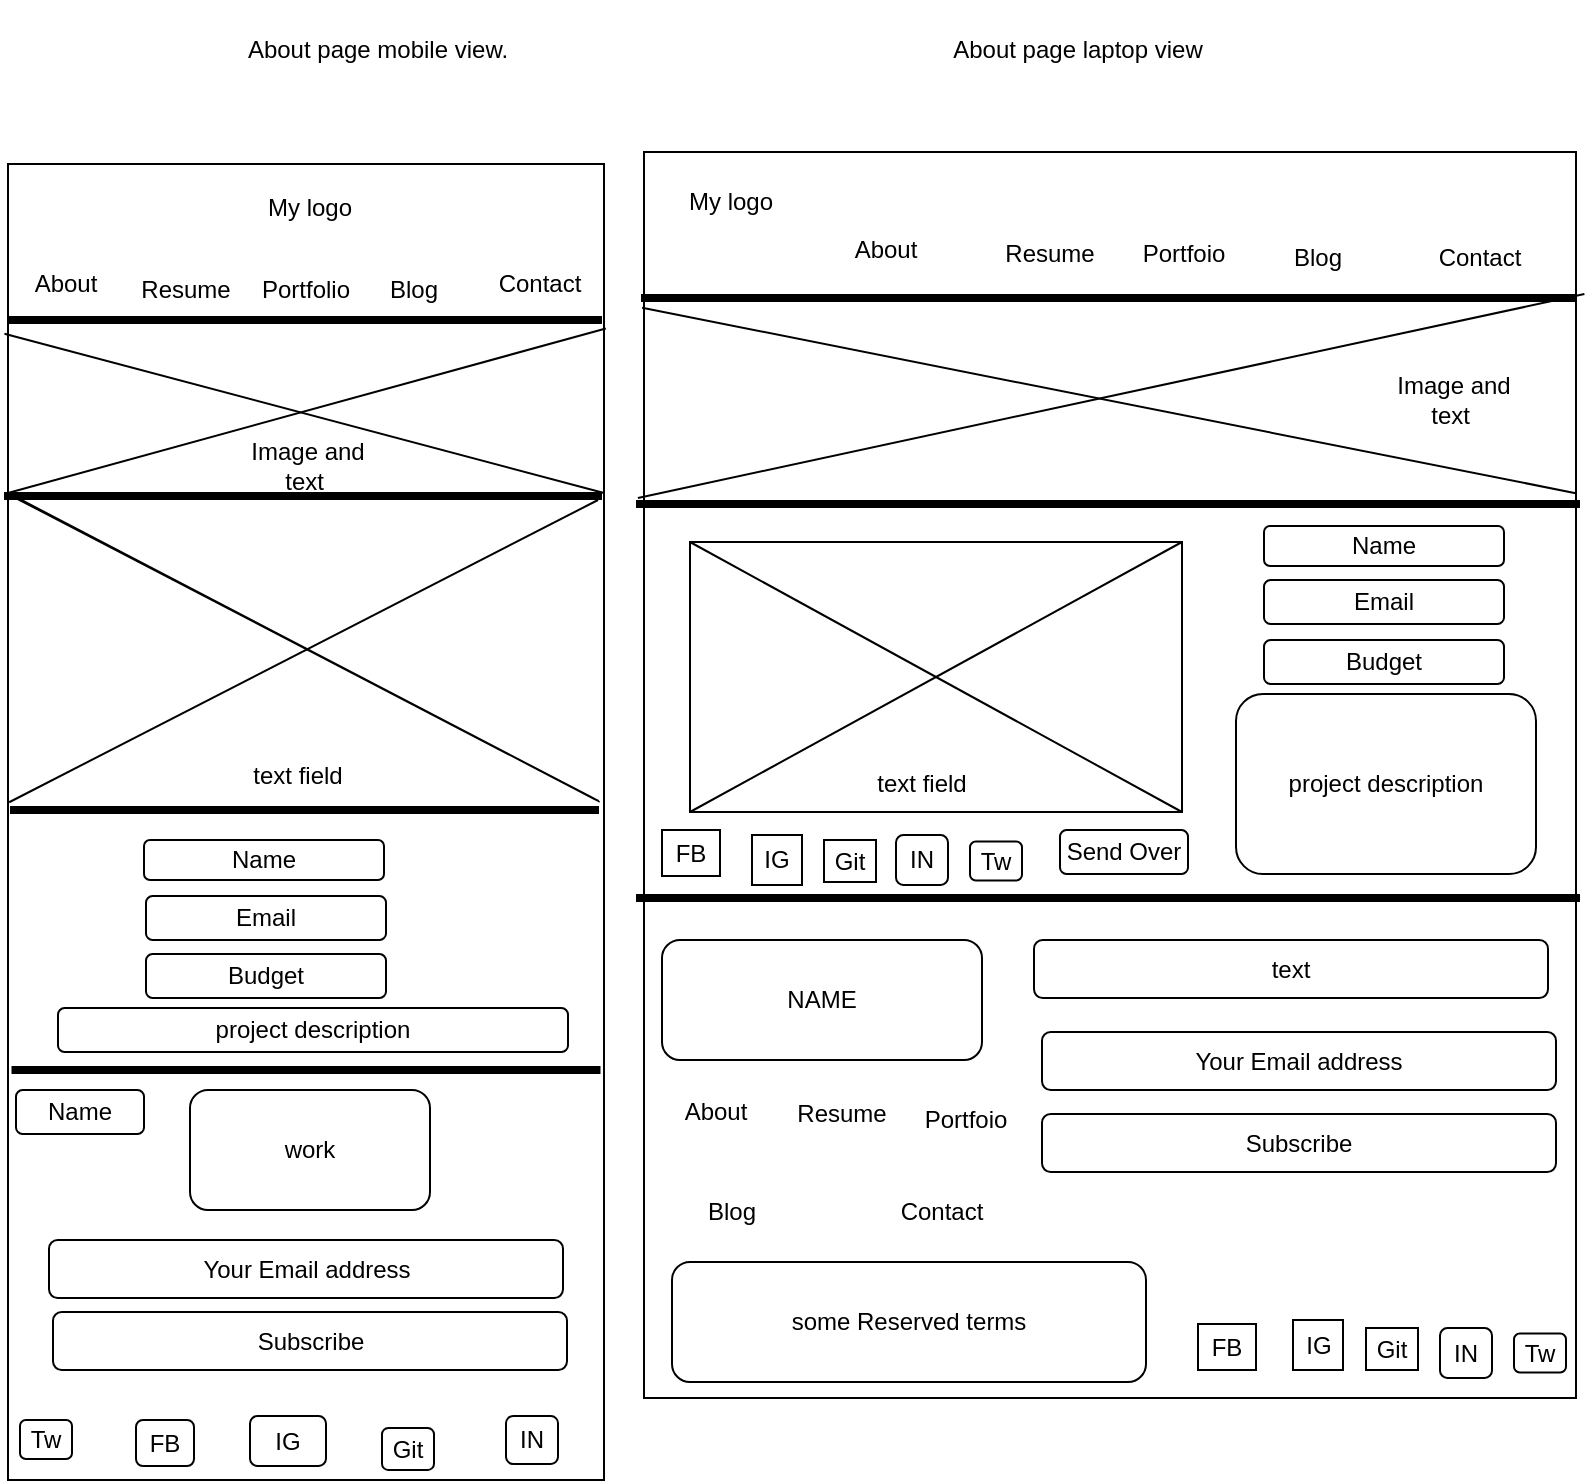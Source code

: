 <mxfile version="13.4.5" type="device"><diagram id="ks_3RhS0Zy3cMneieeHk" name="Page-1"><mxGraphModel dx="1400" dy="766" grid="0" gridSize="10" guides="1" tooltips="1" connect="1" arrows="1" fold="1" page="1" pageScale="1" pageWidth="827" pageHeight="1169" math="0" shadow="0"><root><mxCell id="0"/><mxCell id="1" parent="0"/><mxCell id="tLuppwM1R0oGshiy6jve-4" value="" style="rounded=0;whiteSpace=wrap;html=1;" vertex="1" parent="1"><mxGeometry x="12" y="110" width="298" height="658" as="geometry"/></mxCell><mxCell id="tLuppwM1R0oGshiy6jve-5" value="" style="line;strokeWidth=4;html=1;perimeter=backbonePerimeter;points=[];outlineConnect=0;" vertex="1" parent="1"><mxGeometry x="12" y="183" width="297" height="10" as="geometry"/></mxCell><mxCell id="tLuppwM1R0oGshiy6jve-6" value="" style="line;strokeWidth=4;html=1;perimeter=backbonePerimeter;points=[];outlineConnect=0;" vertex="1" parent="1"><mxGeometry x="13" y="428" width="294.5" height="10" as="geometry"/></mxCell><mxCell id="tLuppwM1R0oGshiy6jve-7" value="About" style="text;html=1;strokeColor=none;fillColor=none;align=center;verticalAlign=middle;whiteSpace=wrap;rounded=0;" vertex="1" parent="1"><mxGeometry x="21" y="160" width="40" height="20" as="geometry"/></mxCell><mxCell id="tLuppwM1R0oGshiy6jve-9" value="Portfolio" style="text;html=1;strokeColor=none;fillColor=none;align=center;verticalAlign=middle;whiteSpace=wrap;rounded=0;" vertex="1" parent="1"><mxGeometry x="141" y="163" width="40" height="20" as="geometry"/></mxCell><mxCell id="tLuppwM1R0oGshiy6jve-11" value="Blog" style="text;html=1;strokeColor=none;fillColor=none;align=center;verticalAlign=middle;whiteSpace=wrap;rounded=0;" vertex="1" parent="1"><mxGeometry x="195" y="163" width="40" height="20" as="geometry"/></mxCell><mxCell id="tLuppwM1R0oGshiy6jve-12" value="Contact" style="text;html=1;strokeColor=none;fillColor=none;align=center;verticalAlign=middle;whiteSpace=wrap;rounded=0;" vertex="1" parent="1"><mxGeometry x="258" y="160" width="40" height="20" as="geometry"/></mxCell><mxCell id="tLuppwM1R0oGshiy6jve-15" value="Resume" style="text;html=1;strokeColor=none;fillColor=none;align=center;verticalAlign=middle;whiteSpace=wrap;rounded=0;" vertex="1" parent="1"><mxGeometry x="81" y="163" width="40" height="20" as="geometry"/></mxCell><mxCell id="tLuppwM1R0oGshiy6jve-22" value="My logo" style="text;html=1;strokeColor=none;fillColor=none;align=center;verticalAlign=middle;whiteSpace=wrap;rounded=0;" vertex="1" parent="1"><mxGeometry x="97.5" y="112" width="130" height="40" as="geometry"/></mxCell><mxCell id="tLuppwM1R0oGshiy6jve-23" value="About page mobile view." style="text;html=1;strokeColor=none;fillColor=none;align=center;verticalAlign=middle;whiteSpace=wrap;rounded=0;" vertex="1" parent="1"><mxGeometry x="96" y="28" width="202" height="49" as="geometry"/></mxCell><mxCell id="tLuppwM1R0oGshiy6jve-36" value="IN" style="rounded=1;whiteSpace=wrap;html=1;" vertex="1" parent="1"><mxGeometry x="261" y="736" width="26" height="24" as="geometry"/></mxCell><mxCell id="tLuppwM1R0oGshiy6jve-37" value="Git" style="rounded=1;whiteSpace=wrap;html=1;" vertex="1" parent="1"><mxGeometry x="199" y="742" width="26" height="21" as="geometry"/></mxCell><mxCell id="tLuppwM1R0oGshiy6jve-38" value="IG" style="rounded=1;whiteSpace=wrap;html=1;" vertex="1" parent="1"><mxGeometry x="133" y="736" width="38" height="25" as="geometry"/></mxCell><mxCell id="tLuppwM1R0oGshiy6jve-39" value="FB" style="rounded=1;whiteSpace=wrap;html=1;" vertex="1" parent="1"><mxGeometry x="76" y="738" width="29" height="23" as="geometry"/></mxCell><mxCell id="tLuppwM1R0oGshiy6jve-41" value="" style="rounded=0;whiteSpace=wrap;html=1;" vertex="1" parent="1"><mxGeometry x="330" y="104" width="466" height="623" as="geometry"/></mxCell><mxCell id="tLuppwM1R0oGshiy6jve-42" style="edgeStyle=none;rounded=0;orthogonalLoop=1;jettySize=auto;html=1;exitX=0;exitY=0;exitDx=0;exitDy=0;" edge="1" parent="1" source="tLuppwM1R0oGshiy6jve-41" target="tLuppwM1R0oGshiy6jve-41"><mxGeometry relative="1" as="geometry"/></mxCell><mxCell id="tLuppwM1R0oGshiy6jve-44" value="" style="line;strokeWidth=4;html=1;perimeter=backbonePerimeter;points=[];outlineConnect=0;" vertex="1" parent="1"><mxGeometry x="328.5" y="172" width="467" height="10" as="geometry"/></mxCell><mxCell id="tLuppwM1R0oGshiy6jve-45" value="" style="line;strokeWidth=4;html=1;perimeter=backbonePerimeter;points=[];outlineConnect=0;" vertex="1" parent="1"><mxGeometry x="326" y="472" width="472" height="10" as="geometry"/></mxCell><mxCell id="tLuppwM1R0oGshiy6jve-47" value="My logo" style="text;html=1;strokeColor=none;fillColor=none;align=center;verticalAlign=middle;whiteSpace=wrap;rounded=0;" vertex="1" parent="1"><mxGeometry x="301" y="83" width="145" height="91" as="geometry"/></mxCell><mxCell id="tLuppwM1R0oGshiy6jve-48" value="About" style="text;html=1;strokeColor=none;fillColor=none;align=center;verticalAlign=middle;whiteSpace=wrap;rounded=0;" vertex="1" parent="1"><mxGeometry x="431" y="143" width="40" height="20" as="geometry"/></mxCell><mxCell id="tLuppwM1R0oGshiy6jve-49" value="Resume" style="text;html=1;strokeColor=none;fillColor=none;align=center;verticalAlign=middle;whiteSpace=wrap;rounded=0;" vertex="1" parent="1"><mxGeometry x="513" y="145" width="40" height="20" as="geometry"/></mxCell><mxCell id="tLuppwM1R0oGshiy6jve-50" value="Portfoio" style="text;html=1;strokeColor=none;fillColor=none;align=center;verticalAlign=middle;whiteSpace=wrap;rounded=0;" vertex="1" parent="1"><mxGeometry x="580" y="145" width="40" height="20" as="geometry"/></mxCell><mxCell id="tLuppwM1R0oGshiy6jve-51" value="Blog" style="text;html=1;strokeColor=none;fillColor=none;align=center;verticalAlign=middle;whiteSpace=wrap;rounded=0;" vertex="1" parent="1"><mxGeometry x="647" y="147" width="40" height="20" as="geometry"/></mxCell><mxCell id="tLuppwM1R0oGshiy6jve-52" value="Contact" style="text;html=1;strokeColor=none;fillColor=none;align=center;verticalAlign=middle;whiteSpace=wrap;rounded=0;" vertex="1" parent="1"><mxGeometry x="728" y="147" width="40" height="20" as="geometry"/></mxCell><mxCell id="tLuppwM1R0oGshiy6jve-56" value="FB" style="rounded=1;whiteSpace=wrap;html=1;arcSize=0;" vertex="1" parent="1"><mxGeometry x="607" y="690" width="29" height="23" as="geometry"/></mxCell><mxCell id="tLuppwM1R0oGshiy6jve-57" value="IG" style="rounded=1;whiteSpace=wrap;html=1;arcSize=0;" vertex="1" parent="1"><mxGeometry x="654.5" y="688" width="25" height="25" as="geometry"/></mxCell><mxCell id="tLuppwM1R0oGshiy6jve-58" value="Git" style="rounded=1;whiteSpace=wrap;html=1;arcSize=0;" vertex="1" parent="1"><mxGeometry x="691" y="692" width="26" height="21" as="geometry"/></mxCell><mxCell id="tLuppwM1R0oGshiy6jve-59" value="IN" style="rounded=1;whiteSpace=wrap;html=1;" vertex="1" parent="1"><mxGeometry x="728" y="692" width="26" height="25" as="geometry"/></mxCell><mxCell id="tLuppwM1R0oGshiy6jve-60" value="Tw" style="rounded=1;whiteSpace=wrap;html=1;" vertex="1" parent="1"><mxGeometry x="765" y="694.75" width="26" height="19.5" as="geometry"/></mxCell><mxCell id="tLuppwM1R0oGshiy6jve-63" value="Tw" style="rounded=1;whiteSpace=wrap;html=1;" vertex="1" parent="1"><mxGeometry x="18" y="738" width="26" height="19.5" as="geometry"/></mxCell><mxCell id="tLuppwM1R0oGshiy6jve-68" value="About page laptop view" style="text;html=1;strokeColor=none;fillColor=none;align=center;verticalAlign=middle;whiteSpace=wrap;rounded=0;" vertex="1" parent="1"><mxGeometry x="390" y="42.5" width="314" height="20" as="geometry"/></mxCell><mxCell id="tLuppwM1R0oGshiy6jve-75" value="" style="line;strokeWidth=4;html=1;perimeter=backbonePerimeter;points=[];outlineConnect=0;" vertex="1" parent="1"><mxGeometry x="10" y="271" width="299" height="10" as="geometry"/></mxCell><mxCell id="tLuppwM1R0oGshiy6jve-77" value="" style="line;strokeWidth=4;html=1;perimeter=backbonePerimeter;points=[];outlineConnect=0;" vertex="1" parent="1"><mxGeometry x="13.75" y="558" width="294.5" height="10" as="geometry"/></mxCell><mxCell id="tLuppwM1R0oGshiy6jve-79" value="" style="endArrow=none;html=1;entryX=1.003;entryY=0.125;entryDx=0;entryDy=0;entryPerimeter=0;exitX=0;exitY=0.25;exitDx=0;exitDy=0;" edge="1" parent="1" source="tLuppwM1R0oGshiy6jve-4" target="tLuppwM1R0oGshiy6jve-4"><mxGeometry width="50" height="50" relative="1" as="geometry"><mxPoint x="83" y="266" as="sourcePoint"/><mxPoint x="133" y="216" as="targetPoint"/></mxGeometry></mxCell><mxCell id="tLuppwM1R0oGshiy6jve-80" value="" style="endArrow=none;html=1;exitX=-0.006;exitY=0.129;exitDx=0;exitDy=0;exitPerimeter=0;entryX=1;entryY=0.25;entryDx=0;entryDy=0;" edge="1" parent="1" source="tLuppwM1R0oGshiy6jve-4" target="tLuppwM1R0oGshiy6jve-4"><mxGeometry width="50" height="50" relative="1" as="geometry"><mxPoint x="50" y="245" as="sourcePoint"/><mxPoint x="100" y="195" as="targetPoint"/></mxGeometry></mxCell><mxCell id="tLuppwM1R0oGshiy6jve-81" value="Image and text&amp;nbsp;" style="text;html=1;strokeColor=none;fillColor=none;align=center;verticalAlign=middle;whiteSpace=wrap;rounded=0;" vertex="1" parent="1"><mxGeometry x="121" y="251" width="82" height="20" as="geometry"/></mxCell><mxCell id="tLuppwM1R0oGshiy6jve-82" value="" style="endArrow=none;html=1;entryX=0.002;entryY=0.485;entryDx=0;entryDy=0;entryPerimeter=0;" edge="1" parent="1" target="tLuppwM1R0oGshiy6jve-4"><mxGeometry width="50" height="50" relative="1" as="geometry"><mxPoint x="307" y="278" as="sourcePoint"/><mxPoint x="108" y="319" as="targetPoint"/></mxGeometry></mxCell><mxCell id="tLuppwM1R0oGshiy6jve-88" value="" style="endArrow=none;html=1;exitX=0;exitY=0.25;exitDx=0;exitDy=0;" edge="1" parent="1" source="tLuppwM1R0oGshiy6jve-4"><mxGeometry width="50" height="50" relative="1" as="geometry"><mxPoint x="54" y="363" as="sourcePoint"/><mxPoint x="12" y="275" as="targetPoint"/><Array as="points"><mxPoint x="312" y="431"/></Array></mxGeometry></mxCell><mxCell id="tLuppwM1R0oGshiy6jve-90" value="Your Email address" style="rounded=1;whiteSpace=wrap;html=1;" vertex="1" parent="1"><mxGeometry x="32.5" y="648" width="257" height="29" as="geometry"/></mxCell><mxCell id="tLuppwM1R0oGshiy6jve-91" value="Subscribe" style="rounded=1;whiteSpace=wrap;html=1;" vertex="1" parent="1"><mxGeometry x="34.5" y="684" width="257" height="29" as="geometry"/></mxCell><mxCell id="tLuppwM1R0oGshiy6jve-92" value="Name" style="rounded=1;whiteSpace=wrap;html=1;" vertex="1" parent="1"><mxGeometry x="16" y="573" width="64" height="22" as="geometry"/></mxCell><mxCell id="tLuppwM1R0oGshiy6jve-93" value="work" style="rounded=1;whiteSpace=wrap;html=1;" vertex="1" parent="1"><mxGeometry x="103" y="573" width="120" height="60" as="geometry"/></mxCell><mxCell id="tLuppwM1R0oGshiy6jve-95" value="" style="line;strokeWidth=4;html=1;perimeter=backbonePerimeter;points=[];outlineConnect=0;" vertex="1" parent="1"><mxGeometry x="326" y="275" width="472" height="10" as="geometry"/></mxCell><mxCell id="tLuppwM1R0oGshiy6jve-96" value="" style="endArrow=none;html=1;" edge="1" parent="1" target="tLuppwM1R0oGshiy6jve-41"><mxGeometry width="50" height="50" relative="1" as="geometry"><mxPoint x="330" y="279" as="sourcePoint"/><mxPoint x="380" y="229" as="targetPoint"/></mxGeometry></mxCell><mxCell id="tLuppwM1R0oGshiy6jve-101" value="" style="endArrow=none;html=1;exitX=0.002;exitY=0.2;exitDx=0;exitDy=0;exitPerimeter=0;entryX=1.009;entryY=0.114;entryDx=0;entryDy=0;entryPerimeter=0;" edge="1" parent="1" source="tLuppwM1R0oGshiy6jve-95" target="tLuppwM1R0oGshiy6jve-41"><mxGeometry width="50" height="50" relative="1" as="geometry"><mxPoint x="446" y="251" as="sourcePoint"/><mxPoint x="496" y="201" as="targetPoint"/></mxGeometry></mxCell><mxCell id="tLuppwM1R0oGshiy6jve-102" value="" style="endArrow=none;html=1;exitX=1.001;exitY=0.274;exitDx=0;exitDy=0;exitPerimeter=0;entryX=-0.002;entryY=0.125;entryDx=0;entryDy=0;entryPerimeter=0;" edge="1" parent="1" source="tLuppwM1R0oGshiy6jve-41" target="tLuppwM1R0oGshiy6jve-41"><mxGeometry width="50" height="50" relative="1" as="geometry"><mxPoint x="377" y="243" as="sourcePoint"/><mxPoint x="427" y="193" as="targetPoint"/></mxGeometry></mxCell><mxCell id="tLuppwM1R0oGshiy6jve-103" value="Image and text&amp;nbsp;" style="text;html=1;strokeColor=none;fillColor=none;align=center;verticalAlign=middle;whiteSpace=wrap;rounded=0;" vertex="1" parent="1"><mxGeometry x="694" y="218" width="82" height="20" as="geometry"/></mxCell><mxCell id="tLuppwM1R0oGshiy6jve-112" value="Your Email address" style="rounded=1;whiteSpace=wrap;html=1;" vertex="1" parent="1"><mxGeometry x="529" y="544" width="257" height="29" as="geometry"/></mxCell><mxCell id="tLuppwM1R0oGshiy6jve-113" value="Subscribe" style="rounded=1;whiteSpace=wrap;html=1;" vertex="1" parent="1"><mxGeometry x="529" y="585" width="257" height="29" as="geometry"/></mxCell><mxCell id="tLuppwM1R0oGshiy6jve-114" value="some Reserved terms" style="rounded=1;whiteSpace=wrap;html=1;" vertex="1" parent="1"><mxGeometry x="344" y="659" width="237" height="60" as="geometry"/></mxCell><mxCell id="tLuppwM1R0oGshiy6jve-117" value="text" style="rounded=1;whiteSpace=wrap;html=1;" vertex="1" parent="1"><mxGeometry x="525" y="498" width="257" height="29" as="geometry"/></mxCell><mxCell id="tLuppwM1R0oGshiy6jve-118" value="NAME" style="rounded=1;whiteSpace=wrap;html=1;" vertex="1" parent="1"><mxGeometry x="339" y="498" width="160" height="60" as="geometry"/></mxCell><mxCell id="tLuppwM1R0oGshiy6jve-119" value="About" style="text;html=1;strokeColor=none;fillColor=none;align=center;verticalAlign=middle;whiteSpace=wrap;rounded=0;" vertex="1" parent="1"><mxGeometry x="346" y="574" width="40" height="20" as="geometry"/></mxCell><mxCell id="tLuppwM1R0oGshiy6jve-120" value="Resume" style="text;html=1;strokeColor=none;fillColor=none;align=center;verticalAlign=middle;whiteSpace=wrap;rounded=0;" vertex="1" parent="1"><mxGeometry x="409" y="575" width="40" height="20" as="geometry"/></mxCell><mxCell id="tLuppwM1R0oGshiy6jve-121" value="Portfoio" style="text;html=1;strokeColor=none;fillColor=none;align=center;verticalAlign=middle;whiteSpace=wrap;rounded=0;" vertex="1" parent="1"><mxGeometry x="471" y="578" width="40" height="20" as="geometry"/></mxCell><mxCell id="tLuppwM1R0oGshiy6jve-122" value="Blog" style="text;html=1;strokeColor=none;fillColor=none;align=center;verticalAlign=middle;whiteSpace=wrap;rounded=0;" vertex="1" parent="1"><mxGeometry x="353.5" y="624" width="40" height="20" as="geometry"/></mxCell><mxCell id="tLuppwM1R0oGshiy6jve-123" value="Contact" style="text;html=1;strokeColor=none;fillColor=none;align=center;verticalAlign=middle;whiteSpace=wrap;rounded=0;" vertex="1" parent="1"><mxGeometry x="459" y="624" width="40" height="20" as="geometry"/></mxCell><mxCell id="tLuppwM1R0oGshiy6jve-129" value="Name" style="rounded=1;whiteSpace=wrap;html=1;" vertex="1" parent="1"><mxGeometry x="80" y="448" width="120" height="20" as="geometry"/></mxCell><mxCell id="tLuppwM1R0oGshiy6jve-131" value="Email" style="rounded=1;whiteSpace=wrap;html=1;" vertex="1" parent="1"><mxGeometry x="81" y="476" width="120" height="22" as="geometry"/></mxCell><mxCell id="tLuppwM1R0oGshiy6jve-132" value="Budget" style="rounded=1;whiteSpace=wrap;html=1;" vertex="1" parent="1"><mxGeometry x="81" y="505" width="120" height="22" as="geometry"/></mxCell><mxCell id="tLuppwM1R0oGshiy6jve-133" value="project description" style="rounded=1;whiteSpace=wrap;html=1;" vertex="1" parent="1"><mxGeometry x="37" y="532" width="255" height="22" as="geometry"/></mxCell><mxCell id="tLuppwM1R0oGshiy6jve-134" value="Name" style="rounded=1;whiteSpace=wrap;html=1;" vertex="1" parent="1"><mxGeometry x="640" y="291" width="120" height="20" as="geometry"/></mxCell><mxCell id="tLuppwM1R0oGshiy6jve-135" value="Email" style="rounded=1;whiteSpace=wrap;html=1;" vertex="1" parent="1"><mxGeometry x="640" y="318" width="120" height="22" as="geometry"/></mxCell><mxCell id="tLuppwM1R0oGshiy6jve-136" value="Budget" style="rounded=1;whiteSpace=wrap;html=1;" vertex="1" parent="1"><mxGeometry x="640" y="348" width="120" height="22" as="geometry"/></mxCell><mxCell id="tLuppwM1R0oGshiy6jve-137" value="project description" style="rounded=1;whiteSpace=wrap;html=1;" vertex="1" parent="1"><mxGeometry x="626" y="375" width="150" height="90" as="geometry"/></mxCell><mxCell id="tLuppwM1R0oGshiy6jve-139" value="Send Over" style="rounded=1;whiteSpace=wrap;html=1;" vertex="1" parent="1"><mxGeometry x="538" y="443" width="64" height="22" as="geometry"/></mxCell><mxCell id="tLuppwM1R0oGshiy6jve-140" value="" style="rounded=0;whiteSpace=wrap;html=1;" vertex="1" parent="1"><mxGeometry x="353" y="299" width="246" height="135" as="geometry"/></mxCell><mxCell id="tLuppwM1R0oGshiy6jve-141" value="FB" style="rounded=1;whiteSpace=wrap;html=1;arcSize=0;" vertex="1" parent="1"><mxGeometry x="339" y="443" width="29" height="23" as="geometry"/></mxCell><mxCell id="tLuppwM1R0oGshiy6jve-142" value="IG" style="rounded=1;whiteSpace=wrap;html=1;arcSize=0;" vertex="1" parent="1"><mxGeometry x="384" y="445.5" width="25" height="25" as="geometry"/></mxCell><mxCell id="tLuppwM1R0oGshiy6jve-144" value="Git" style="rounded=1;whiteSpace=wrap;html=1;arcSize=0;" vertex="1" parent="1"><mxGeometry x="420" y="448" width="26" height="21" as="geometry"/></mxCell><mxCell id="tLuppwM1R0oGshiy6jve-145" value="IN" style="rounded=1;whiteSpace=wrap;html=1;" vertex="1" parent="1"><mxGeometry x="456" y="445.5" width="26" height="25" as="geometry"/></mxCell><mxCell id="tLuppwM1R0oGshiy6jve-146" value="Tw" style="rounded=1;whiteSpace=wrap;html=1;" vertex="1" parent="1"><mxGeometry x="493" y="448.75" width="26" height="19.5" as="geometry"/></mxCell><mxCell id="tLuppwM1R0oGshiy6jve-147" value="" style="endArrow=none;html=1;entryX=1;entryY=0;entryDx=0;entryDy=0;exitX=0;exitY=1;exitDx=0;exitDy=0;" edge="1" parent="1" source="tLuppwM1R0oGshiy6jve-140" target="tLuppwM1R0oGshiy6jve-140"><mxGeometry width="50" height="50" relative="1" as="geometry"><mxPoint x="451" y="396" as="sourcePoint"/><mxPoint x="501" y="346" as="targetPoint"/></mxGeometry></mxCell><mxCell id="tLuppwM1R0oGshiy6jve-148" value="" style="endArrow=none;html=1;entryX=0;entryY=0;entryDx=0;entryDy=0;exitX=1;exitY=1;exitDx=0;exitDy=0;" edge="1" parent="1" source="tLuppwM1R0oGshiy6jve-140" target="tLuppwM1R0oGshiy6jve-140"><mxGeometry width="50" height="50" relative="1" as="geometry"><mxPoint x="436" y="400" as="sourcePoint"/><mxPoint x="486" y="350" as="targetPoint"/></mxGeometry></mxCell><mxCell id="tLuppwM1R0oGshiy6jve-149" value="text field" style="text;html=1;strokeColor=none;fillColor=none;align=center;verticalAlign=middle;whiteSpace=wrap;rounded=0;" vertex="1" parent="1"><mxGeometry x="85" y="405.5" width="144" height="20" as="geometry"/></mxCell><mxCell id="tLuppwM1R0oGshiy6jve-150" value="text field" style="text;html=1;strokeColor=none;fillColor=none;align=center;verticalAlign=middle;whiteSpace=wrap;rounded=0;" vertex="1" parent="1"><mxGeometry x="397" y="410" width="144" height="20" as="geometry"/></mxCell></root></mxGraphModel></diagram></mxfile>